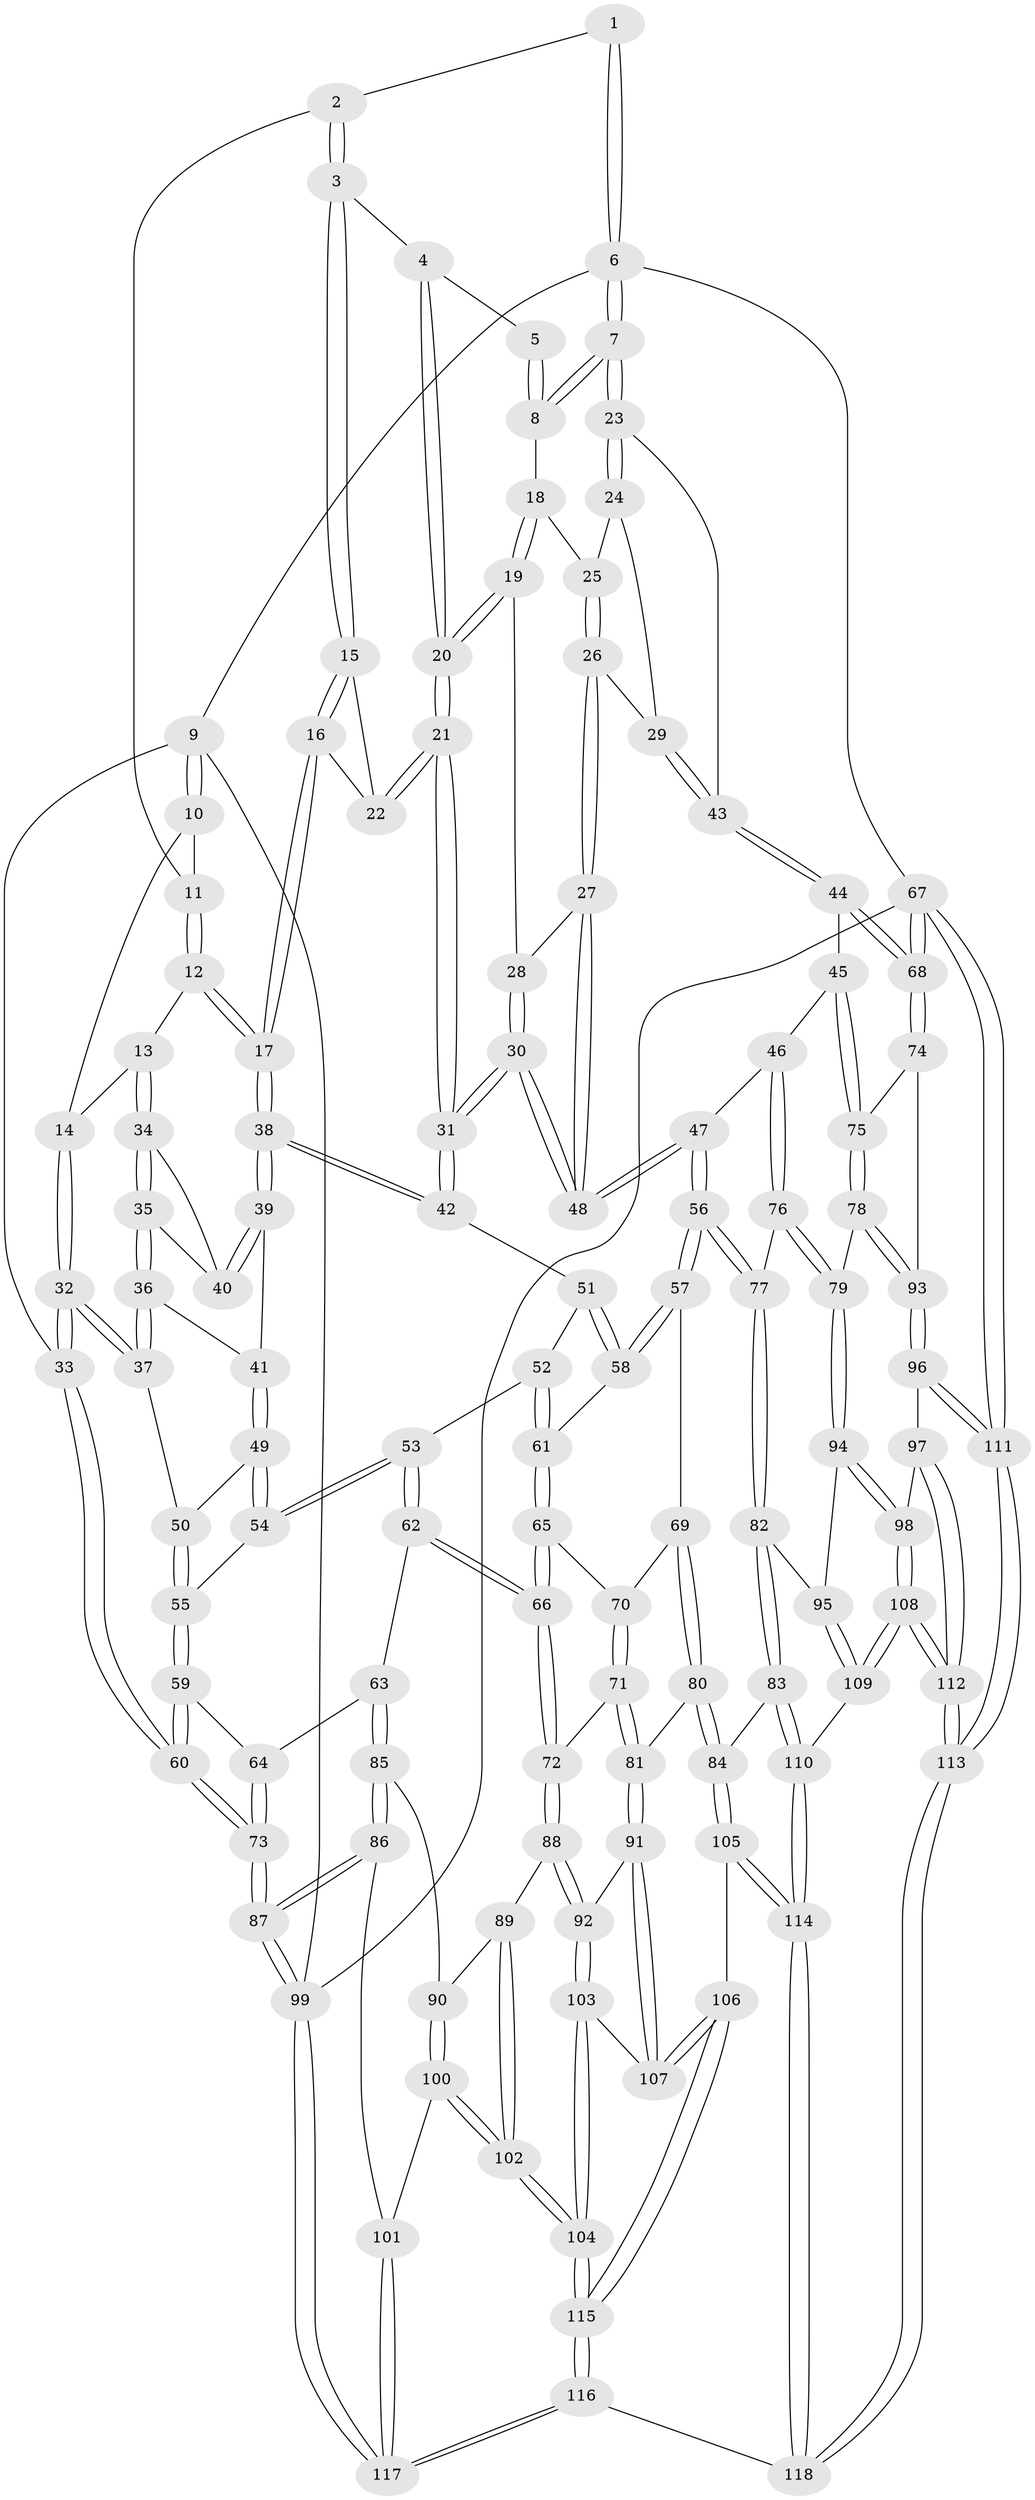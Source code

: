 // coarse degree distribution, {2: 0.11428571428571428, 3: 0.22857142857142856, 5: 0.22857142857142856, 4: 0.14285714285714285, 1: 0.05714285714285714, 6: 0.14285714285714285, 9: 0.02857142857142857, 7: 0.02857142857142857, 8: 0.02857142857142857}
// Generated by graph-tools (version 1.1) at 2025/05/03/04/25 22:05:56]
// undirected, 118 vertices, 292 edges
graph export_dot {
graph [start="1"]
  node [color=gray90,style=filled];
  1 [pos="+0.7934762251857739+0"];
  2 [pos="+0.40547308412386246+0"];
  3 [pos="+0.5832592273396987+0.11273353680460658"];
  4 [pos="+0.6069470240370618+0.115903679510225"];
  5 [pos="+0.7660530366248782+0"];
  6 [pos="+1+0"];
  7 [pos="+1+0"];
  8 [pos="+0.8246041644944008+0.1300942317564289"];
  9 [pos="+0+0"];
  10 [pos="+0.11483059674000945+0"];
  11 [pos="+0.30155877414180077+0"];
  12 [pos="+0.3420033729287235+0.13495229324255759"];
  13 [pos="+0.13925146449745607+0.19611726111650954"];
  14 [pos="+0.13660582662155957+0.1933191093638504"];
  15 [pos="+0.5738634740890608+0.12417674377378234"];
  16 [pos="+0.4064270042932941+0.2545142937292218"];
  17 [pos="+0.37974069557274526+0.2635042431665333"];
  18 [pos="+0.8241843906051107+0.14146749475942438"];
  19 [pos="+0.7622313594145878+0.18033532184387058"];
  20 [pos="+0.684219922287842+0.1904196850071545"];
  21 [pos="+0.644202663566031+0.3153427860982601"];
  22 [pos="+0.5801681668496025+0.2784114872197213"];
  23 [pos="+1+0"];
  24 [pos="+0.9277883567880796+0.17123515648503496"];
  25 [pos="+0.8291688036744315+0.14595589769996206"];
  26 [pos="+0.8903980486384244+0.34588420666528763"];
  27 [pos="+0.8041410061355809+0.39494211534062384"];
  28 [pos="+0.7626279524101568+0.18393775411488145"];
  29 [pos="+0.9687117845392206+0.34050150180156163"];
  30 [pos="+0.6944683615974516+0.4453335144814392"];
  31 [pos="+0.6792686715574979+0.43031346016687744"];
  32 [pos="+0+0.32011675863060485"];
  33 [pos="+0+0.31847397871739064"];
  34 [pos="+0.14273138209922437+0.20205083796213164"];
  35 [pos="+0.11572127770739328+0.3175623455289296"];
  36 [pos="+0.11160228757754888+0.32955789610124836"];
  37 [pos="+0+0.3514990398047891"];
  38 [pos="+0.3593997907073673+0.31218940094870656"];
  39 [pos="+0.32353672706489334+0.3161914449156301"];
  40 [pos="+0.21206999183359643+0.2513510407449034"];
  41 [pos="+0.20114406886862507+0.3798387209714387"];
  42 [pos="+0.3929976571533104+0.38298946516080895"];
  43 [pos="+1+0.38265332994108875"];
  44 [pos="+1+0.42944968237924763"];
  45 [pos="+0.8011494777309139+0.5807275051413655"];
  46 [pos="+0.7628831166893032+0.563056458244026"];
  47 [pos="+0.7232889617808811+0.5305370999760097"];
  48 [pos="+0.7197242160932839+0.47234727331170234"];
  49 [pos="+0.1697704812619333+0.4497978313633852"];
  50 [pos="+0+0.36702257601024973"];
  51 [pos="+0.3881737469895135+0.43157830929586866"];
  52 [pos="+0.22494366355537151+0.5180388586529139"];
  53 [pos="+0.1784967397607206+0.5207443028674568"];
  54 [pos="+0.16858869712073463+0.5080625994462693"];
  55 [pos="+0.08378157832470792+0.5194634834868673"];
  56 [pos="+0.5910916531600229+0.6240263744670963"];
  57 [pos="+0.5748965166400448+0.6244153729103241"];
  58 [pos="+0.4054288845258373+0.5294447969606764"];
  59 [pos="+0.0473367678501639+0.578725454747022"];
  60 [pos="+0+0.6012036164429394"];
  61 [pos="+0.3480149793385741+0.5966383240860943"];
  62 [pos="+0.18468415508520736+0.658201357613633"];
  63 [pos="+0.13804276114363206+0.6766719998477025"];
  64 [pos="+0.10570353089923205+0.6577737312012377"];
  65 [pos="+0.3384204347538198+0.6184112730580612"];
  66 [pos="+0.24308563186863047+0.6815313872562961"];
  67 [pos="+1+1"];
  68 [pos="+1+0.7306450876752594"];
  69 [pos="+0.47647316306101184+0.7028098089765513"];
  70 [pos="+0.3760325021151418+0.6625503203333297"];
  71 [pos="+0.37487672242079295+0.7664050447776601"];
  72 [pos="+0.26837517589856635+0.7501946975452187"];
  73 [pos="+0+0.6799657185621334"];
  74 [pos="+0.929711405289823+0.7116690671994051"];
  75 [pos="+0.8751427472622395+0.6614772442078446"];
  76 [pos="+0.7387308760723242+0.7850131054739874"];
  77 [pos="+0.6090781385432168+0.7590903030032786"];
  78 [pos="+0.767802887031715+0.7984090863780624"];
  79 [pos="+0.7427324224721912+0.7927674049404487"];
  80 [pos="+0.4350171542525812+0.7946725996787819"];
  81 [pos="+0.4241598870058492+0.7974575758683804"];
  82 [pos="+0.5955113622555692+0.8088630901814478"];
  83 [pos="+0.5560252817671123+0.8608231890509649"];
  84 [pos="+0.5416728924354205+0.8618433935552121"];
  85 [pos="+0.08893289315527005+0.7664530204391704"];
  86 [pos="+0+0.8299416681775924"];
  87 [pos="+0+0.8321073709247113"];
  88 [pos="+0.2537891614873402+0.805421017184382"];
  89 [pos="+0.2503591409018718+0.8075767899848827"];
  90 [pos="+0.13830882929065003+0.8208578323130806"];
  91 [pos="+0.3875141810158446+0.8536716026372764"];
  92 [pos="+0.2603682764792736+0.8129551659312452"];
  93 [pos="+0.8614619075771727+0.8409697371010746"];
  94 [pos="+0.7196257719364272+0.8407666846230523"];
  95 [pos="+0.6983295900424341+0.8495984519653463"];
  96 [pos="+0.8620202784923007+0.8549316780877503"];
  97 [pos="+0.8149968387488334+0.8891720875282512"];
  98 [pos="+0.7593805375062678+0.8928575647329868"];
  99 [pos="+0+1"];
  100 [pos="+0.13696378964157038+0.9215100119973997"];
  101 [pos="+0.10162290423082793+0.9270817970111773"];
  102 [pos="+0.1847401541643176+0.9489916689829099"];
  103 [pos="+0.29959299444449966+0.9013483371661846"];
  104 [pos="+0.2197360880640434+0.9936090246932179"];
  105 [pos="+0.47685566107432464+0.9395634888060296"];
  106 [pos="+0.3946728984899109+0.939869922382463"];
  107 [pos="+0.37583866006152367+0.9018278767618011"];
  108 [pos="+0.6983050750463037+0.9752183120847884"];
  109 [pos="+0.664948432308386+0.9362305459380438"];
  110 [pos="+0.5894867609960203+0.9050402249520556"];
  111 [pos="+1+1"];
  112 [pos="+0.760388859342186+1"];
  113 [pos="+0.7801332629367398+1"];
  114 [pos="+0.5395908487603677+1"];
  115 [pos="+0.28084549650852303+1"];
  116 [pos="+0.2813858782828393+1"];
  117 [pos="+0+1"];
  118 [pos="+0.5533812225848184+1"];
  1 -- 2;
  1 -- 6;
  1 -- 6;
  2 -- 3;
  2 -- 3;
  2 -- 11;
  3 -- 4;
  3 -- 15;
  3 -- 15;
  4 -- 5;
  4 -- 20;
  4 -- 20;
  5 -- 8;
  5 -- 8;
  6 -- 7;
  6 -- 7;
  6 -- 9;
  6 -- 67;
  7 -- 8;
  7 -- 8;
  7 -- 23;
  7 -- 23;
  8 -- 18;
  9 -- 10;
  9 -- 10;
  9 -- 33;
  9 -- 99;
  10 -- 11;
  10 -- 14;
  11 -- 12;
  11 -- 12;
  12 -- 13;
  12 -- 17;
  12 -- 17;
  13 -- 14;
  13 -- 34;
  13 -- 34;
  14 -- 32;
  14 -- 32;
  15 -- 16;
  15 -- 16;
  15 -- 22;
  16 -- 17;
  16 -- 17;
  16 -- 22;
  17 -- 38;
  17 -- 38;
  18 -- 19;
  18 -- 19;
  18 -- 25;
  19 -- 20;
  19 -- 20;
  19 -- 28;
  20 -- 21;
  20 -- 21;
  21 -- 22;
  21 -- 22;
  21 -- 31;
  21 -- 31;
  23 -- 24;
  23 -- 24;
  23 -- 43;
  24 -- 25;
  24 -- 29;
  25 -- 26;
  25 -- 26;
  26 -- 27;
  26 -- 27;
  26 -- 29;
  27 -- 28;
  27 -- 48;
  27 -- 48;
  28 -- 30;
  28 -- 30;
  29 -- 43;
  29 -- 43;
  30 -- 31;
  30 -- 31;
  30 -- 48;
  30 -- 48;
  31 -- 42;
  31 -- 42;
  32 -- 33;
  32 -- 33;
  32 -- 37;
  32 -- 37;
  33 -- 60;
  33 -- 60;
  34 -- 35;
  34 -- 35;
  34 -- 40;
  35 -- 36;
  35 -- 36;
  35 -- 40;
  36 -- 37;
  36 -- 37;
  36 -- 41;
  37 -- 50;
  38 -- 39;
  38 -- 39;
  38 -- 42;
  38 -- 42;
  39 -- 40;
  39 -- 40;
  39 -- 41;
  41 -- 49;
  41 -- 49;
  42 -- 51;
  43 -- 44;
  43 -- 44;
  44 -- 45;
  44 -- 68;
  44 -- 68;
  45 -- 46;
  45 -- 75;
  45 -- 75;
  46 -- 47;
  46 -- 76;
  46 -- 76;
  47 -- 48;
  47 -- 48;
  47 -- 56;
  47 -- 56;
  49 -- 50;
  49 -- 54;
  49 -- 54;
  50 -- 55;
  50 -- 55;
  51 -- 52;
  51 -- 58;
  51 -- 58;
  52 -- 53;
  52 -- 61;
  52 -- 61;
  53 -- 54;
  53 -- 54;
  53 -- 62;
  53 -- 62;
  54 -- 55;
  55 -- 59;
  55 -- 59;
  56 -- 57;
  56 -- 57;
  56 -- 77;
  56 -- 77;
  57 -- 58;
  57 -- 58;
  57 -- 69;
  58 -- 61;
  59 -- 60;
  59 -- 60;
  59 -- 64;
  60 -- 73;
  60 -- 73;
  61 -- 65;
  61 -- 65;
  62 -- 63;
  62 -- 66;
  62 -- 66;
  63 -- 64;
  63 -- 85;
  63 -- 85;
  64 -- 73;
  64 -- 73;
  65 -- 66;
  65 -- 66;
  65 -- 70;
  66 -- 72;
  66 -- 72;
  67 -- 68;
  67 -- 68;
  67 -- 111;
  67 -- 111;
  67 -- 99;
  68 -- 74;
  68 -- 74;
  69 -- 70;
  69 -- 80;
  69 -- 80;
  70 -- 71;
  70 -- 71;
  71 -- 72;
  71 -- 81;
  71 -- 81;
  72 -- 88;
  72 -- 88;
  73 -- 87;
  73 -- 87;
  74 -- 75;
  74 -- 93;
  75 -- 78;
  75 -- 78;
  76 -- 77;
  76 -- 79;
  76 -- 79;
  77 -- 82;
  77 -- 82;
  78 -- 79;
  78 -- 93;
  78 -- 93;
  79 -- 94;
  79 -- 94;
  80 -- 81;
  80 -- 84;
  80 -- 84;
  81 -- 91;
  81 -- 91;
  82 -- 83;
  82 -- 83;
  82 -- 95;
  83 -- 84;
  83 -- 110;
  83 -- 110;
  84 -- 105;
  84 -- 105;
  85 -- 86;
  85 -- 86;
  85 -- 90;
  86 -- 87;
  86 -- 87;
  86 -- 101;
  87 -- 99;
  87 -- 99;
  88 -- 89;
  88 -- 92;
  88 -- 92;
  89 -- 90;
  89 -- 102;
  89 -- 102;
  90 -- 100;
  90 -- 100;
  91 -- 92;
  91 -- 107;
  91 -- 107;
  92 -- 103;
  92 -- 103;
  93 -- 96;
  93 -- 96;
  94 -- 95;
  94 -- 98;
  94 -- 98;
  95 -- 109;
  95 -- 109;
  96 -- 97;
  96 -- 111;
  96 -- 111;
  97 -- 98;
  97 -- 112;
  97 -- 112;
  98 -- 108;
  98 -- 108;
  99 -- 117;
  99 -- 117;
  100 -- 101;
  100 -- 102;
  100 -- 102;
  101 -- 117;
  101 -- 117;
  102 -- 104;
  102 -- 104;
  103 -- 104;
  103 -- 104;
  103 -- 107;
  104 -- 115;
  104 -- 115;
  105 -- 106;
  105 -- 114;
  105 -- 114;
  106 -- 107;
  106 -- 107;
  106 -- 115;
  106 -- 115;
  108 -- 109;
  108 -- 109;
  108 -- 112;
  108 -- 112;
  109 -- 110;
  110 -- 114;
  110 -- 114;
  111 -- 113;
  111 -- 113;
  112 -- 113;
  112 -- 113;
  113 -- 118;
  113 -- 118;
  114 -- 118;
  114 -- 118;
  115 -- 116;
  115 -- 116;
  116 -- 117;
  116 -- 117;
  116 -- 118;
}
